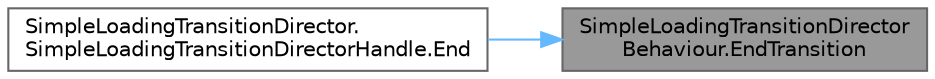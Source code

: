 digraph "SimpleLoadingTransitionDirectorBehaviour.EndTransition"
{
 // LATEX_PDF_SIZE
  bgcolor="transparent";
  edge [fontname=Helvetica,fontsize=10,labelfontname=Helvetica,labelfontsize=10];
  node [fontname=Helvetica,fontsize=10,shape=box,height=0.2,width=0.4];
  rankdir="RL";
  Node1 [id="Node000001",label="SimpleLoadingTransitionDirector\lBehaviour.EndTransition",height=0.2,width=0.4,color="gray40", fillcolor="grey60", style="filled", fontcolor="black",tooltip=" "];
  Node1 -> Node2 [id="edge1_Node000001_Node000002",dir="back",color="steelblue1",style="solid",tooltip=" "];
  Node2 [id="Node000002",label="SimpleLoadingTransitionDirector.\lSimpleLoadingTransitionDirectorHandle.End",height=0.2,width=0.4,color="grey40", fillcolor="white", style="filled",URL="$class_simple_loading_transition_director_1_1_simple_loading_transition_director_handle.html#af527de818297ad55f51ed4bf58168412",tooltip=" "];
}
